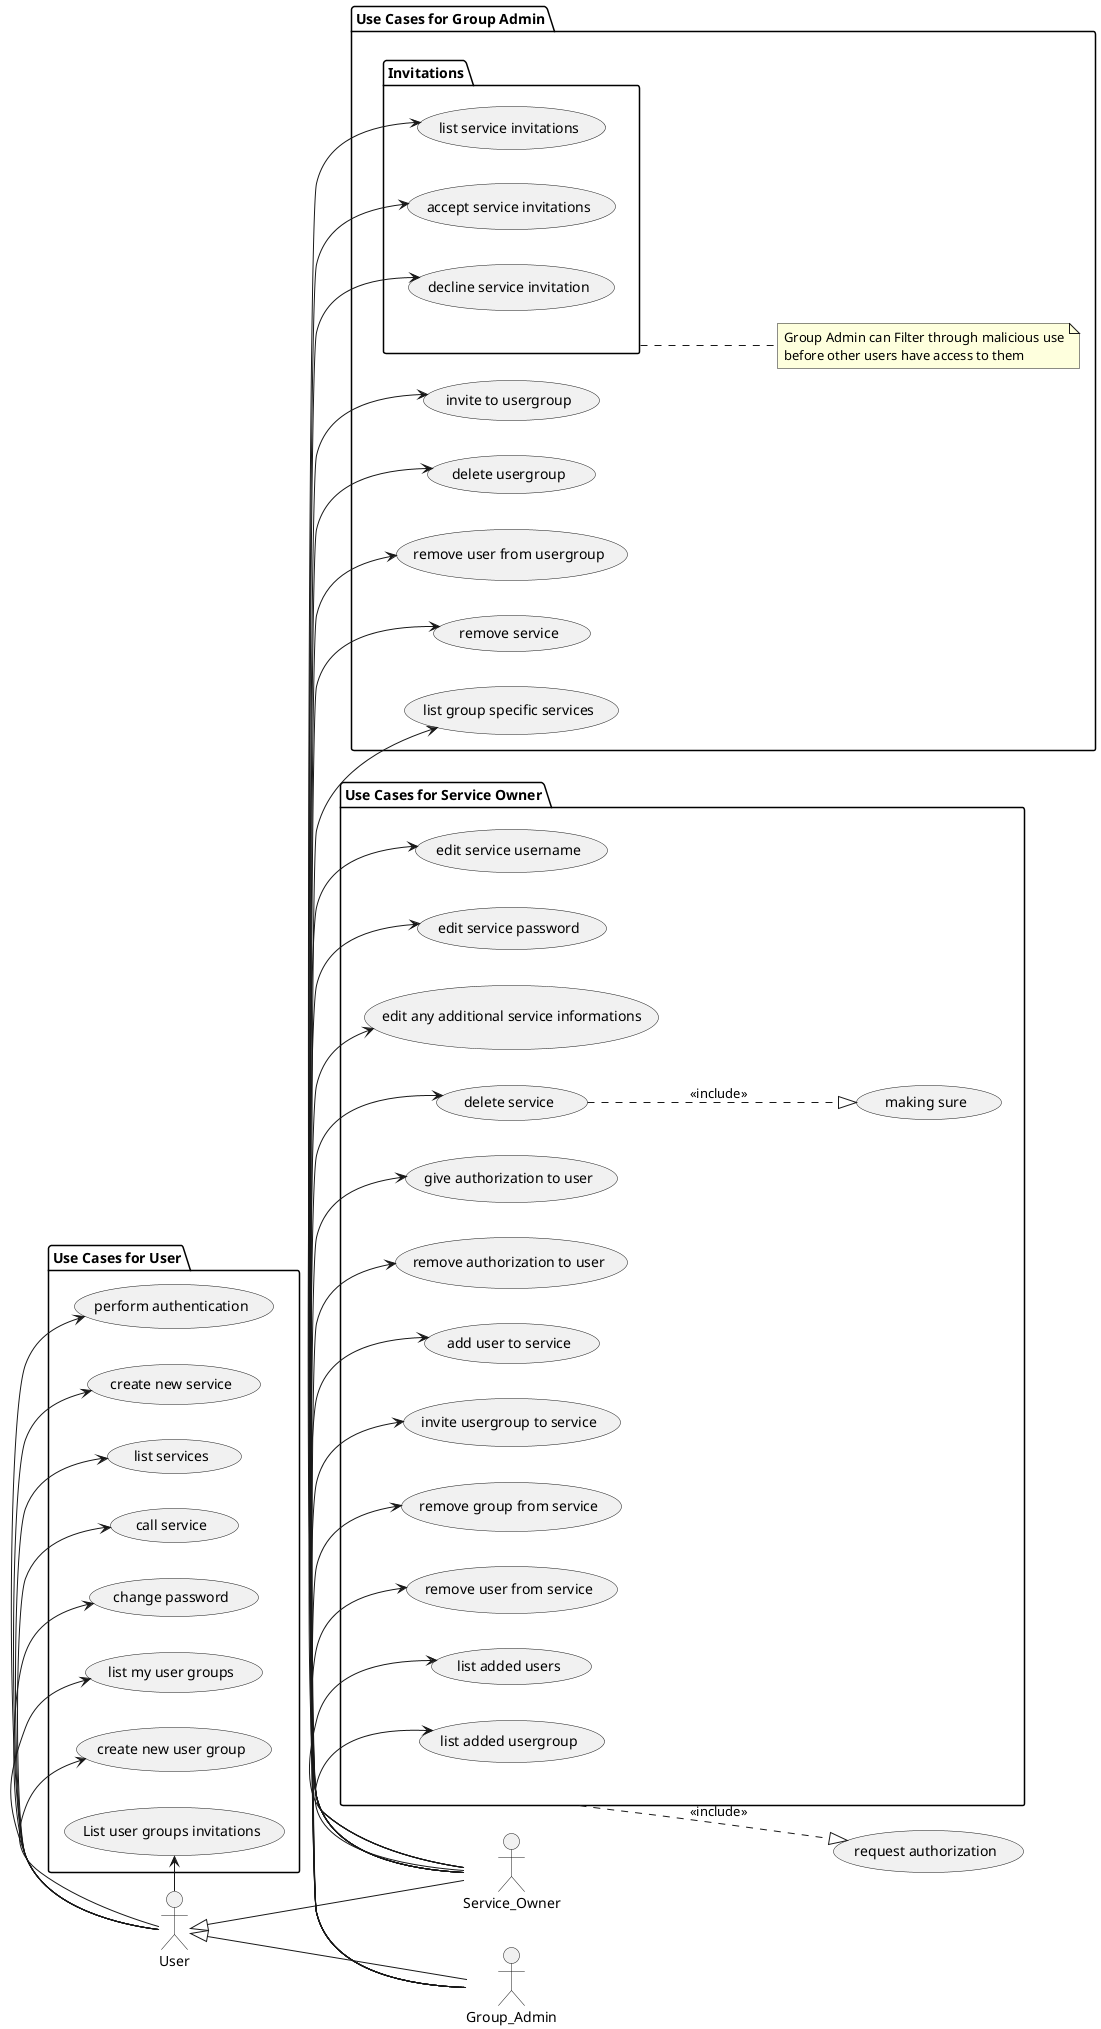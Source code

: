 @startuml

left to right direction

actor User
actor Service_Owner
actor Group_Admin

User <|-- Service_Owner
User <|-- Group_Admin

package "Use Cases for User" {
    (perform authentication) as PA
    (create new service) as CNS
    (list services) as LS
    (call service) as CS
    (change password) as CP
    (list my user groups) as LMUG
    (create new user group) as CNUG
    (List user groups invitations) as LUGI
}

User -> PA
User -> CNS
User -> LS
User -> CS
User -> CP
User -> LMUG
User -> CNUG
User -> LUGI

package "Use Cases for Service Owner" as SO{
    (edit service username) as ESU
    (edit service password) as ESP
    (edit any additional service informations) as EASI
    (delete service) as DS
    
    (give authorization to user) as G_AUTH
    (remove authorization to user) as R_AUTH
    (add user to service) as AUTS
    (invite usergroup to service) as IUFS
    (remove group from service) as RGFS
    (remove user from service) as RUFS
    (list added users) as LAU
    (list added usergroup) as LAG
    (making sure) as MS
}

(request authorization) as AUTH

DS ..|> MS : <<include>>
Service_Owner -> ESU
Service_Owner -> ESP
Service_Owner -> EASI
Service_Owner -> DS
SO ..|> AUTH : <<include>>
Service_Owner -> G_AUTH
Service_Owner -> R_AUTH
Service_Owner -> AUTS
Service_Owner -> IUFS
Service_Owner -> RGFS
Service_Owner -> RUFS
Service_Owner -> LAU
Service_Owner -> LAG

package "Use Cases for Group Admin" {
    (invite to usergroup) as ITG
    (delete usergroup) as DG
    (remove user from usergroup) as RUFG
    package "Invitations" as Invitations{
    (list service invitations) as LSI
    (accept service invitations) as ASI
    (decline service invitation) as DSI
    }
    note right of Invitations
    Group Admin can Filter through malicious use
    before other users have access to them
    end note
    (remove service) as RS
    (list group specific services) as LGSS
}

Group_Admin -> ITG
Group_Admin -> DG
Group_Admin -> RUFG
Group_Admin -> LSI
Group_Admin -> ASI
Group_Admin -> DSI
Group_Admin -> RS
Group_Admin -> LGSS

@enduml
